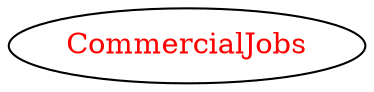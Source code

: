 digraph dependencyGraph {
 concentrate=true;
 ranksep="2.0";
 rankdir="LR"; 
 splines="ortho";
"CommercialJobs" [fontcolor="red"];
}
